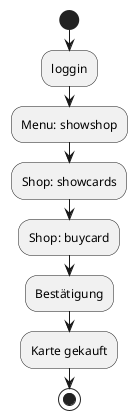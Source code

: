 @startuml
start
:loggin;
:Menu: showshop;
:Shop: showcards;
:Shop: buycard;
:Bestätigung;
:Karte gekauft;
stop
@enduml